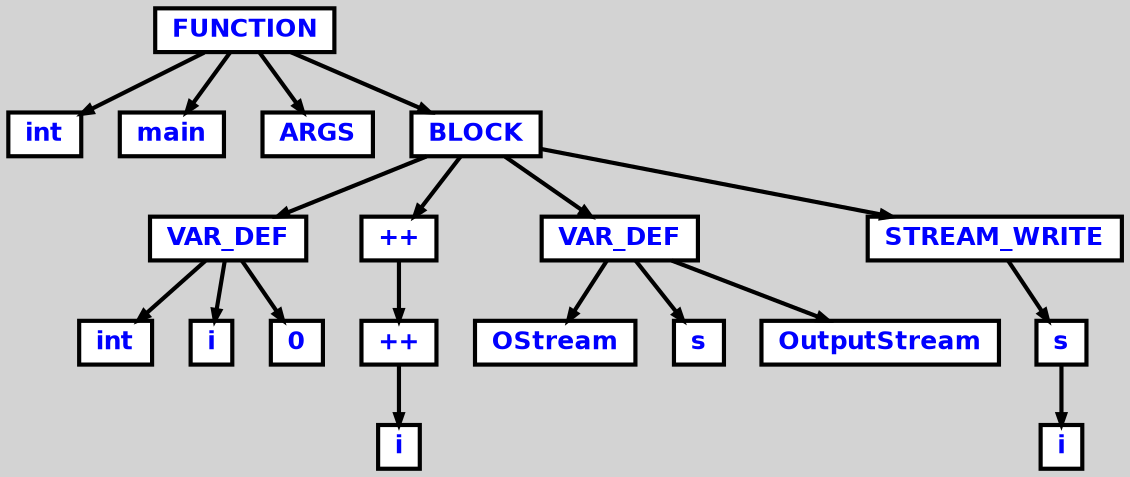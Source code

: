 digraph {

	ordering=out;
	ranksep=.4;
	bgcolor="lightgrey"; node [shape=box, fixedsize=false, fontsize=12, fontname="Helvetica-bold", fontcolor="blue"
		width=.25, height=.25, color="black", fillcolor="white", style="filled, solid, bold"];
	edge [arrowsize=.5, color="black", style="bold"]

  n0 [label="FUNCTION"];
  n1 [label="int"];
  n2 [label="main"];
  n3 [label="ARGS"];
  n4 [label="BLOCK"];
  n4 [label="BLOCK"];
  n5 [label="VAR_DEF"];
  n5 [label="VAR_DEF"];
  n6 [label="int"];
  n7 [label="i"];
  n8 [label="0"];
  n9 [label="++"];
  n9 [label="++"];
  n10 [label="++"];
  n10 [label="++"];
  n11 [label="i"];
  n12 [label="VAR_DEF"];
  n12 [label="VAR_DEF"];
  n13 [label="OStream"];
  n14 [label="s"];
  n15 [label="OutputStream"];
  n16 [label="STREAM_WRITE"];
  n16 [label="STREAM_WRITE"];
  n17 [label="s"];
  n17 [label="s"];
  n18 [label="i"];

  n0 -> n1 // "FUNCTION" -> "int"
  n0 -> n2 // "FUNCTION" -> "main"
  n0 -> n3 // "FUNCTION" -> "ARGS"
  n0 -> n4 // "FUNCTION" -> "BLOCK"
  n4 -> n5 // "BLOCK" -> "VAR_DEF"
  n5 -> n6 // "VAR_DEF" -> "int"
  n5 -> n7 // "VAR_DEF" -> "i"
  n5 -> n8 // "VAR_DEF" -> "0"
  n4 -> n9 // "BLOCK" -> "++"
  n9 -> n10 // "++" -> "++"
  n10 -> n11 // "++" -> "i"
  n4 -> n12 // "BLOCK" -> "VAR_DEF"
  n12 -> n13 // "VAR_DEF" -> "OStream"
  n12 -> n14 // "VAR_DEF" -> "s"
  n12 -> n15 // "VAR_DEF" -> "OutputStream"
  n4 -> n16 // "BLOCK" -> "STREAM_WRITE"
  n16 -> n17 // "STREAM_WRITE" -> "s"
  n17 -> n18 // "s" -> "i"

}
